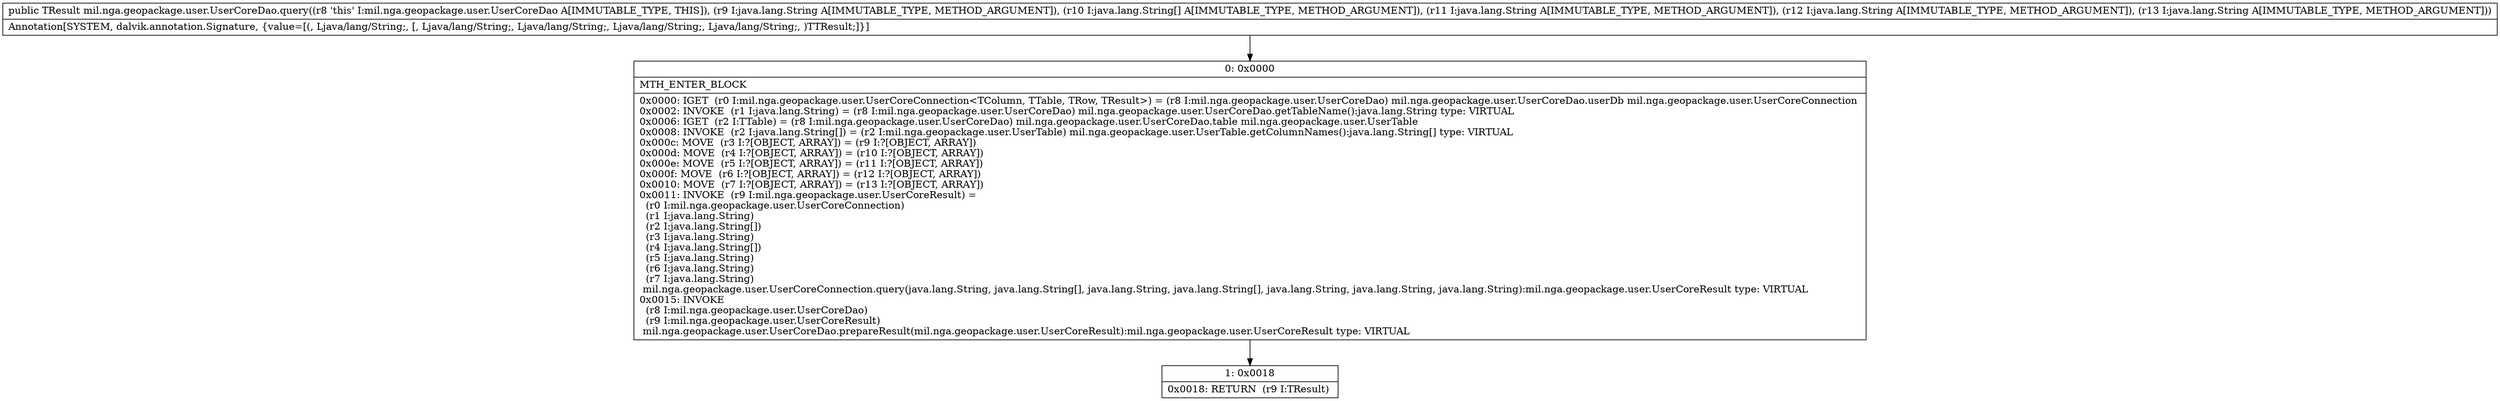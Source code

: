 digraph "CFG formil.nga.geopackage.user.UserCoreDao.query(Ljava\/lang\/String;[Ljava\/lang\/String;Ljava\/lang\/String;Ljava\/lang\/String;Ljava\/lang\/String;)Lmil\/nga\/geopackage\/user\/UserCoreResult;" {
Node_0 [shape=record,label="{0\:\ 0x0000|MTH_ENTER_BLOCK\l|0x0000: IGET  (r0 I:mil.nga.geopackage.user.UserCoreConnection\<TColumn, TTable, TRow, TResult\>) = (r8 I:mil.nga.geopackage.user.UserCoreDao) mil.nga.geopackage.user.UserCoreDao.userDb mil.nga.geopackage.user.UserCoreConnection \l0x0002: INVOKE  (r1 I:java.lang.String) = (r8 I:mil.nga.geopackage.user.UserCoreDao) mil.nga.geopackage.user.UserCoreDao.getTableName():java.lang.String type: VIRTUAL \l0x0006: IGET  (r2 I:TTable) = (r8 I:mil.nga.geopackage.user.UserCoreDao) mil.nga.geopackage.user.UserCoreDao.table mil.nga.geopackage.user.UserTable \l0x0008: INVOKE  (r2 I:java.lang.String[]) = (r2 I:mil.nga.geopackage.user.UserTable) mil.nga.geopackage.user.UserTable.getColumnNames():java.lang.String[] type: VIRTUAL \l0x000c: MOVE  (r3 I:?[OBJECT, ARRAY]) = (r9 I:?[OBJECT, ARRAY]) \l0x000d: MOVE  (r4 I:?[OBJECT, ARRAY]) = (r10 I:?[OBJECT, ARRAY]) \l0x000e: MOVE  (r5 I:?[OBJECT, ARRAY]) = (r11 I:?[OBJECT, ARRAY]) \l0x000f: MOVE  (r6 I:?[OBJECT, ARRAY]) = (r12 I:?[OBJECT, ARRAY]) \l0x0010: MOVE  (r7 I:?[OBJECT, ARRAY]) = (r13 I:?[OBJECT, ARRAY]) \l0x0011: INVOKE  (r9 I:mil.nga.geopackage.user.UserCoreResult) = \l  (r0 I:mil.nga.geopackage.user.UserCoreConnection)\l  (r1 I:java.lang.String)\l  (r2 I:java.lang.String[])\l  (r3 I:java.lang.String)\l  (r4 I:java.lang.String[])\l  (r5 I:java.lang.String)\l  (r6 I:java.lang.String)\l  (r7 I:java.lang.String)\l mil.nga.geopackage.user.UserCoreConnection.query(java.lang.String, java.lang.String[], java.lang.String, java.lang.String[], java.lang.String, java.lang.String, java.lang.String):mil.nga.geopackage.user.UserCoreResult type: VIRTUAL \l0x0015: INVOKE  \l  (r8 I:mil.nga.geopackage.user.UserCoreDao)\l  (r9 I:mil.nga.geopackage.user.UserCoreResult)\l mil.nga.geopackage.user.UserCoreDao.prepareResult(mil.nga.geopackage.user.UserCoreResult):mil.nga.geopackage.user.UserCoreResult type: VIRTUAL \l}"];
Node_1 [shape=record,label="{1\:\ 0x0018|0x0018: RETURN  (r9 I:TResult) \l}"];
MethodNode[shape=record,label="{public TResult mil.nga.geopackage.user.UserCoreDao.query((r8 'this' I:mil.nga.geopackage.user.UserCoreDao A[IMMUTABLE_TYPE, THIS]), (r9 I:java.lang.String A[IMMUTABLE_TYPE, METHOD_ARGUMENT]), (r10 I:java.lang.String[] A[IMMUTABLE_TYPE, METHOD_ARGUMENT]), (r11 I:java.lang.String A[IMMUTABLE_TYPE, METHOD_ARGUMENT]), (r12 I:java.lang.String A[IMMUTABLE_TYPE, METHOD_ARGUMENT]), (r13 I:java.lang.String A[IMMUTABLE_TYPE, METHOD_ARGUMENT]))  | Annotation[SYSTEM, dalvik.annotation.Signature, \{value=[(, Ljava\/lang\/String;, [, Ljava\/lang\/String;, Ljava\/lang\/String;, Ljava\/lang\/String;, Ljava\/lang\/String;, )TTResult;]\}]\l}"];
MethodNode -> Node_0;
Node_0 -> Node_1;
}

